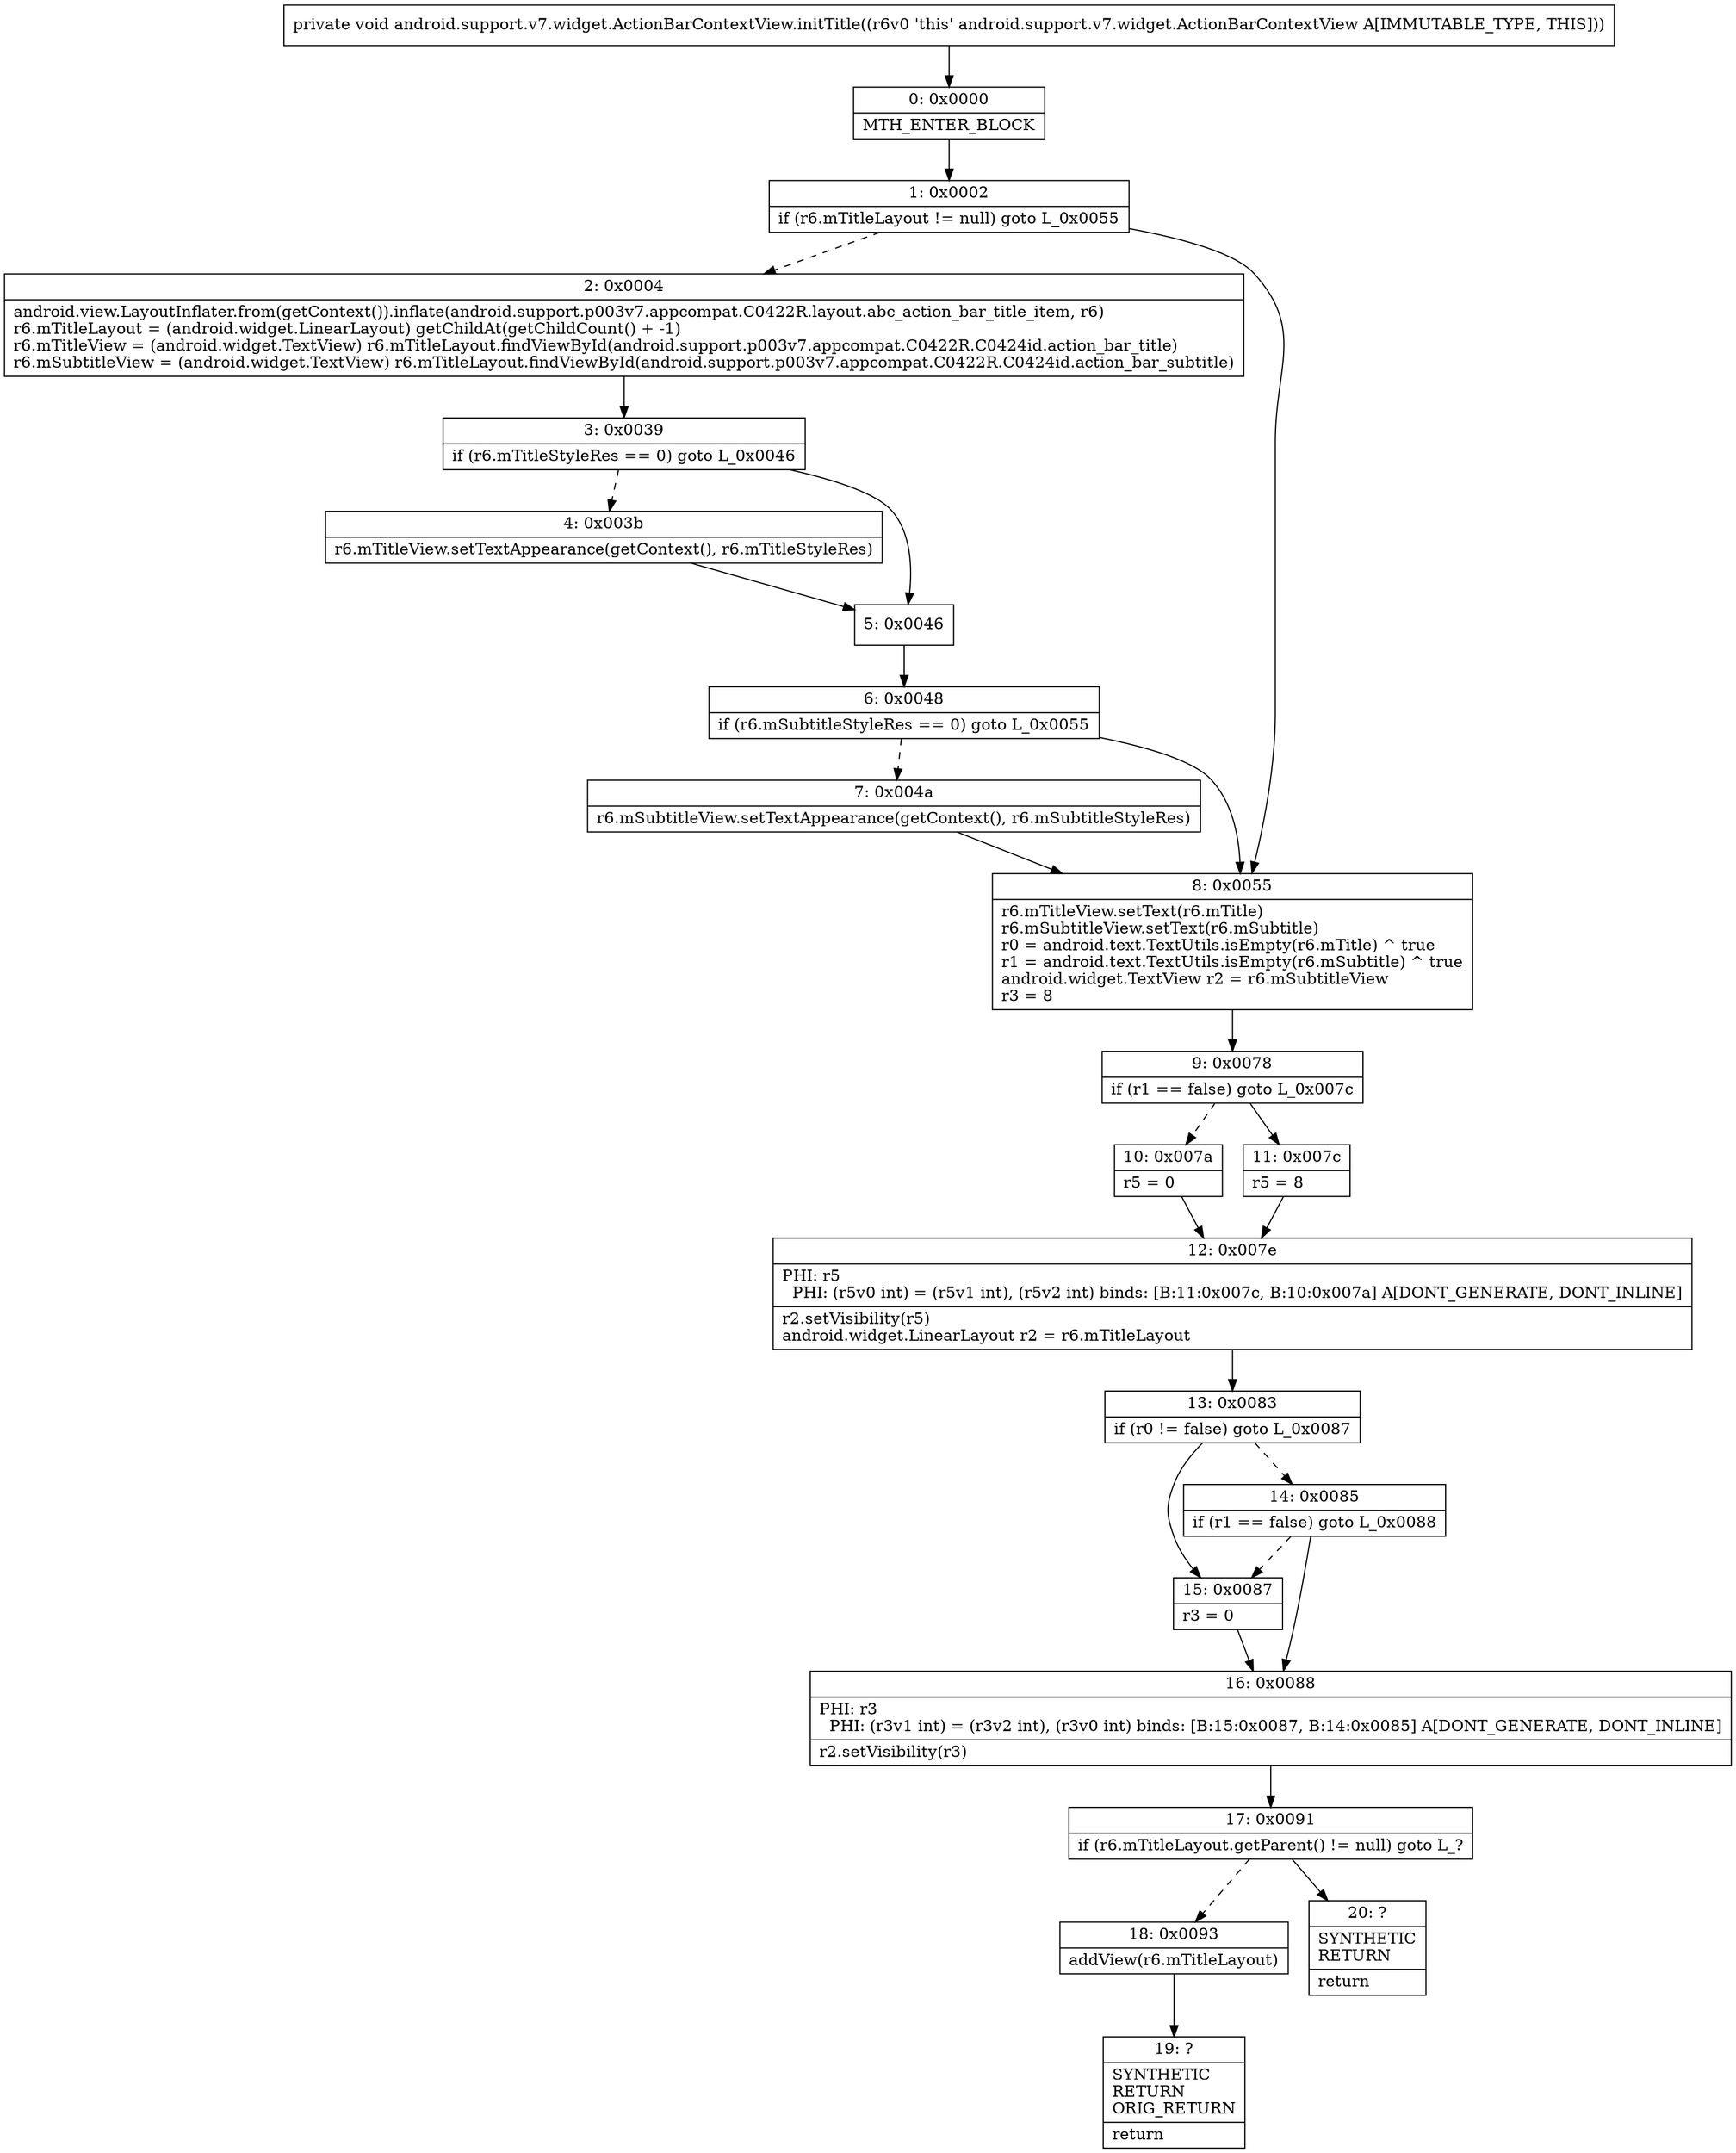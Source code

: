 digraph "CFG forandroid.support.v7.widget.ActionBarContextView.initTitle()V" {
Node_0 [shape=record,label="{0\:\ 0x0000|MTH_ENTER_BLOCK\l}"];
Node_1 [shape=record,label="{1\:\ 0x0002|if (r6.mTitleLayout != null) goto L_0x0055\l}"];
Node_2 [shape=record,label="{2\:\ 0x0004|android.view.LayoutInflater.from(getContext()).inflate(android.support.p003v7.appcompat.C0422R.layout.abc_action_bar_title_item, r6)\lr6.mTitleLayout = (android.widget.LinearLayout) getChildAt(getChildCount() + \-1)\lr6.mTitleView = (android.widget.TextView) r6.mTitleLayout.findViewById(android.support.p003v7.appcompat.C0422R.C0424id.action_bar_title)\lr6.mSubtitleView = (android.widget.TextView) r6.mTitleLayout.findViewById(android.support.p003v7.appcompat.C0422R.C0424id.action_bar_subtitle)\l}"];
Node_3 [shape=record,label="{3\:\ 0x0039|if (r6.mTitleStyleRes == 0) goto L_0x0046\l}"];
Node_4 [shape=record,label="{4\:\ 0x003b|r6.mTitleView.setTextAppearance(getContext(), r6.mTitleStyleRes)\l}"];
Node_5 [shape=record,label="{5\:\ 0x0046}"];
Node_6 [shape=record,label="{6\:\ 0x0048|if (r6.mSubtitleStyleRes == 0) goto L_0x0055\l}"];
Node_7 [shape=record,label="{7\:\ 0x004a|r6.mSubtitleView.setTextAppearance(getContext(), r6.mSubtitleStyleRes)\l}"];
Node_8 [shape=record,label="{8\:\ 0x0055|r6.mTitleView.setText(r6.mTitle)\lr6.mSubtitleView.setText(r6.mSubtitle)\lr0 = android.text.TextUtils.isEmpty(r6.mTitle) ^ true\lr1 = android.text.TextUtils.isEmpty(r6.mSubtitle) ^ true\landroid.widget.TextView r2 = r6.mSubtitleView\lr3 = 8\l}"];
Node_9 [shape=record,label="{9\:\ 0x0078|if (r1 == false) goto L_0x007c\l}"];
Node_10 [shape=record,label="{10\:\ 0x007a|r5 = 0\l}"];
Node_11 [shape=record,label="{11\:\ 0x007c|r5 = 8\l}"];
Node_12 [shape=record,label="{12\:\ 0x007e|PHI: r5 \l  PHI: (r5v0 int) = (r5v1 int), (r5v2 int) binds: [B:11:0x007c, B:10:0x007a] A[DONT_GENERATE, DONT_INLINE]\l|r2.setVisibility(r5)\landroid.widget.LinearLayout r2 = r6.mTitleLayout\l}"];
Node_13 [shape=record,label="{13\:\ 0x0083|if (r0 != false) goto L_0x0087\l}"];
Node_14 [shape=record,label="{14\:\ 0x0085|if (r1 == false) goto L_0x0088\l}"];
Node_15 [shape=record,label="{15\:\ 0x0087|r3 = 0\l}"];
Node_16 [shape=record,label="{16\:\ 0x0088|PHI: r3 \l  PHI: (r3v1 int) = (r3v2 int), (r3v0 int) binds: [B:15:0x0087, B:14:0x0085] A[DONT_GENERATE, DONT_INLINE]\l|r2.setVisibility(r3)\l}"];
Node_17 [shape=record,label="{17\:\ 0x0091|if (r6.mTitleLayout.getParent() != null) goto L_?\l}"];
Node_18 [shape=record,label="{18\:\ 0x0093|addView(r6.mTitleLayout)\l}"];
Node_19 [shape=record,label="{19\:\ ?|SYNTHETIC\lRETURN\lORIG_RETURN\l|return\l}"];
Node_20 [shape=record,label="{20\:\ ?|SYNTHETIC\lRETURN\l|return\l}"];
MethodNode[shape=record,label="{private void android.support.v7.widget.ActionBarContextView.initTitle((r6v0 'this' android.support.v7.widget.ActionBarContextView A[IMMUTABLE_TYPE, THIS])) }"];
MethodNode -> Node_0;
Node_0 -> Node_1;
Node_1 -> Node_2[style=dashed];
Node_1 -> Node_8;
Node_2 -> Node_3;
Node_3 -> Node_4[style=dashed];
Node_3 -> Node_5;
Node_4 -> Node_5;
Node_5 -> Node_6;
Node_6 -> Node_7[style=dashed];
Node_6 -> Node_8;
Node_7 -> Node_8;
Node_8 -> Node_9;
Node_9 -> Node_10[style=dashed];
Node_9 -> Node_11;
Node_10 -> Node_12;
Node_11 -> Node_12;
Node_12 -> Node_13;
Node_13 -> Node_14[style=dashed];
Node_13 -> Node_15;
Node_14 -> Node_15[style=dashed];
Node_14 -> Node_16;
Node_15 -> Node_16;
Node_16 -> Node_17;
Node_17 -> Node_18[style=dashed];
Node_17 -> Node_20;
Node_18 -> Node_19;
}

